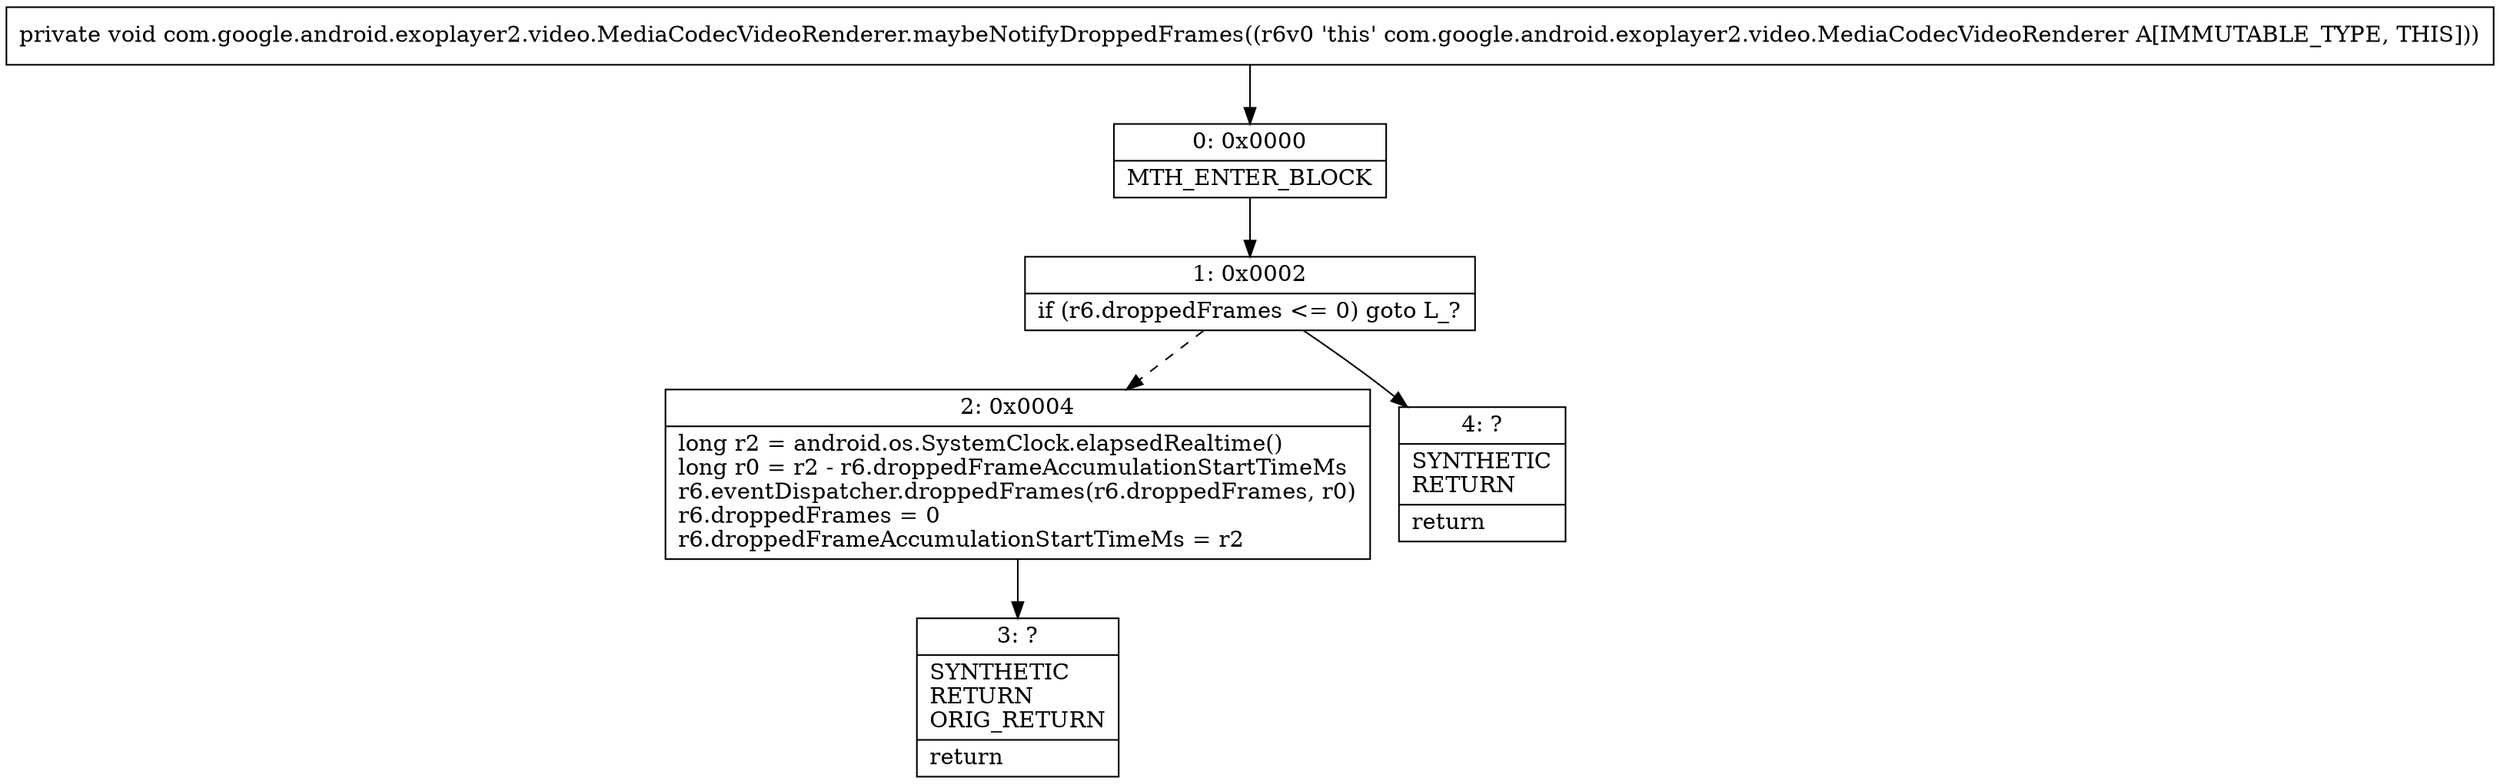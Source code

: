 digraph "CFG forcom.google.android.exoplayer2.video.MediaCodecVideoRenderer.maybeNotifyDroppedFrames()V" {
Node_0 [shape=record,label="{0\:\ 0x0000|MTH_ENTER_BLOCK\l}"];
Node_1 [shape=record,label="{1\:\ 0x0002|if (r6.droppedFrames \<= 0) goto L_?\l}"];
Node_2 [shape=record,label="{2\:\ 0x0004|long r2 = android.os.SystemClock.elapsedRealtime()\llong r0 = r2 \- r6.droppedFrameAccumulationStartTimeMs\lr6.eventDispatcher.droppedFrames(r6.droppedFrames, r0)\lr6.droppedFrames = 0\lr6.droppedFrameAccumulationStartTimeMs = r2\l}"];
Node_3 [shape=record,label="{3\:\ ?|SYNTHETIC\lRETURN\lORIG_RETURN\l|return\l}"];
Node_4 [shape=record,label="{4\:\ ?|SYNTHETIC\lRETURN\l|return\l}"];
MethodNode[shape=record,label="{private void com.google.android.exoplayer2.video.MediaCodecVideoRenderer.maybeNotifyDroppedFrames((r6v0 'this' com.google.android.exoplayer2.video.MediaCodecVideoRenderer A[IMMUTABLE_TYPE, THIS])) }"];
MethodNode -> Node_0;
Node_0 -> Node_1;
Node_1 -> Node_2[style=dashed];
Node_1 -> Node_4;
Node_2 -> Node_3;
}

